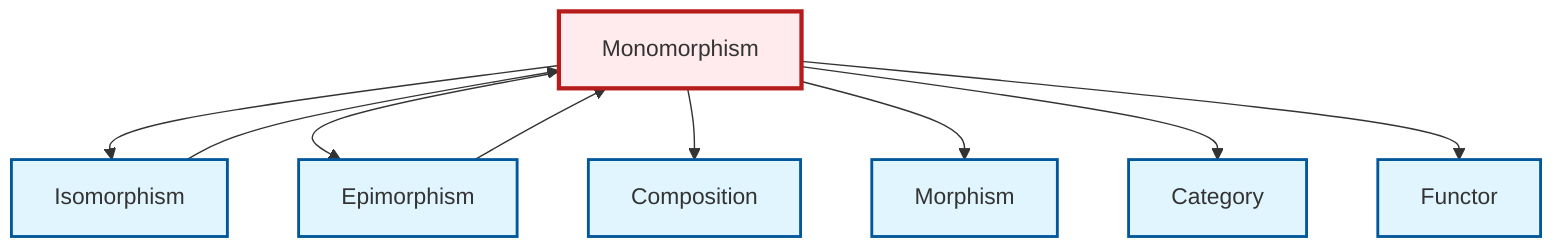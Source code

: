 graph TD
    classDef definition fill:#e1f5fe,stroke:#01579b,stroke-width:2px
    classDef theorem fill:#f3e5f5,stroke:#4a148c,stroke-width:2px
    classDef axiom fill:#fff3e0,stroke:#e65100,stroke-width:2px
    classDef example fill:#e8f5e9,stroke:#1b5e20,stroke-width:2px
    classDef current fill:#ffebee,stroke:#b71c1c,stroke-width:3px
    def-monomorphism["Monomorphism"]:::definition
    def-composition["Composition"]:::definition
    def-isomorphism["Isomorphism"]:::definition
    def-category["Category"]:::definition
    def-epimorphism["Epimorphism"]:::definition
    def-morphism["Morphism"]:::definition
    def-functor["Functor"]:::definition
    def-monomorphism --> def-isomorphism
    def-monomorphism --> def-epimorphism
    def-epimorphism --> def-monomorphism
    def-monomorphism --> def-composition
    def-monomorphism --> def-morphism
    def-isomorphism --> def-monomorphism
    def-monomorphism --> def-category
    def-monomorphism --> def-functor
    class def-monomorphism current